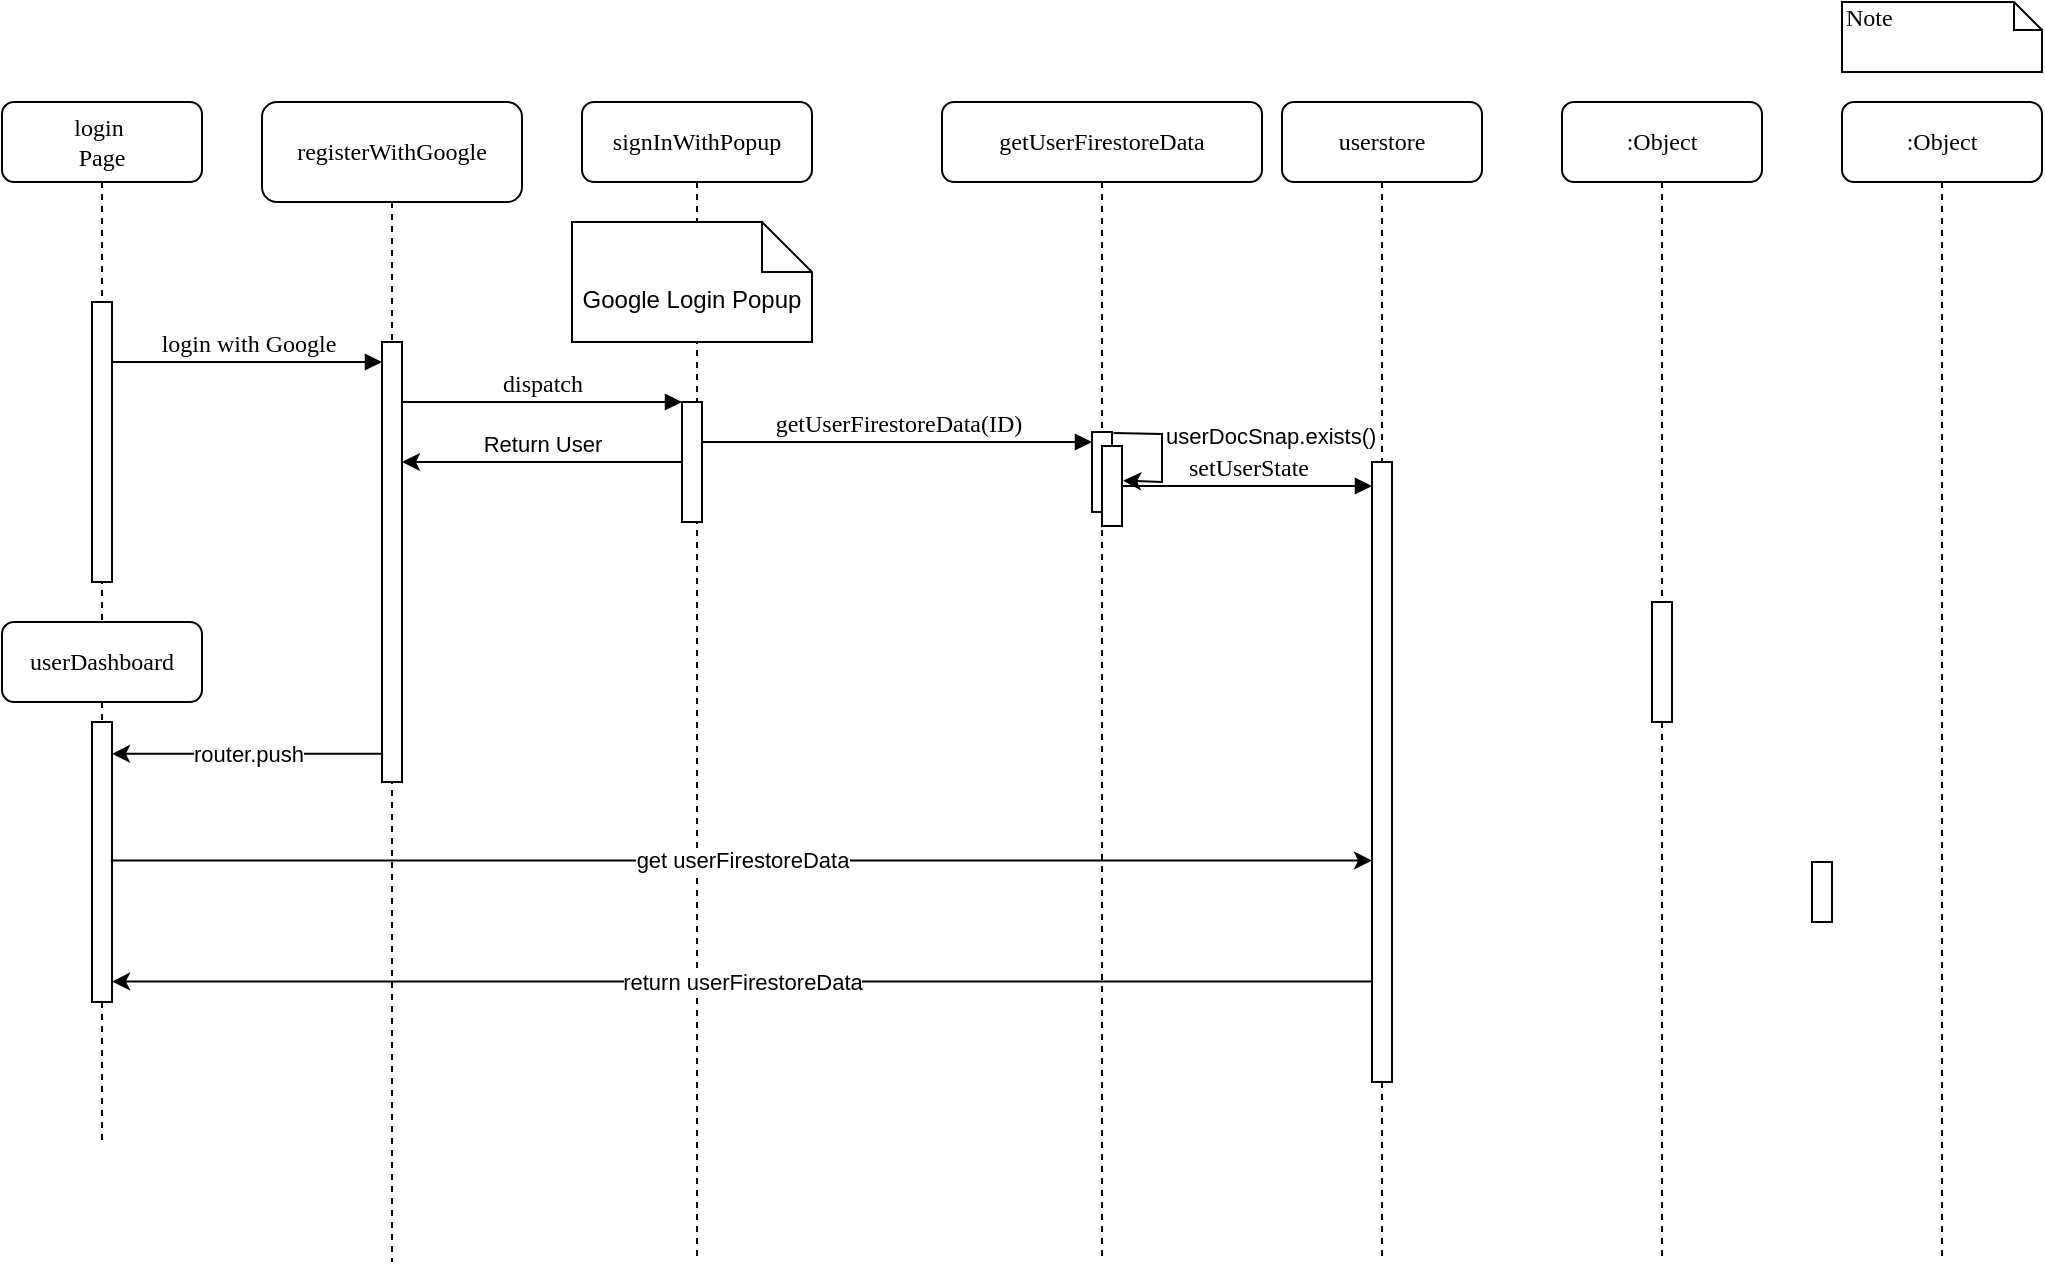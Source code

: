 <mxfile version="20.3.0" type="device"><diagram name="Page-1" id="13e1069c-82ec-6db2-03f1-153e76fe0fe0"><mxGraphModel dx="868" dy="554" grid="1" gridSize="10" guides="1" tooltips="1" connect="1" arrows="1" fold="1" page="1" pageScale="1" pageWidth="1100" pageHeight="850" background="none" math="0" shadow="0"><root><mxCell id="0"/><mxCell id="1" parent="0"/><mxCell id="7baba1c4bc27f4b0-2" value="registerWithGoogle" style="shape=umlLifeline;perimeter=lifelinePerimeter;whiteSpace=wrap;html=1;container=1;collapsible=0;recursiveResize=0;outlineConnect=0;rounded=1;shadow=0;comic=0;labelBackgroundColor=none;strokeWidth=1;fontFamily=Verdana;fontSize=12;align=center;size=50;" parent="1" vertex="1"><mxGeometry x="230" y="80" width="130" height="580" as="geometry"/></mxCell><mxCell id="7baba1c4bc27f4b0-10" value="" style="html=1;points=[];perimeter=orthogonalPerimeter;rounded=0;shadow=0;comic=0;labelBackgroundColor=none;strokeWidth=1;fontFamily=Verdana;fontSize=12;align=center;" parent="7baba1c4bc27f4b0-2" vertex="1"><mxGeometry x="60" y="120" width="10" height="220" as="geometry"/></mxCell><mxCell id="7baba1c4bc27f4b0-3" value="signInWithPopup" style="shape=umlLifeline;perimeter=lifelinePerimeter;whiteSpace=wrap;html=1;container=1;collapsible=0;recursiveResize=0;outlineConnect=0;rounded=1;shadow=0;comic=0;labelBackgroundColor=none;strokeWidth=1;fontFamily=Verdana;fontSize=12;align=center;" parent="1" vertex="1"><mxGeometry x="390" y="80" width="115" height="580" as="geometry"/></mxCell><mxCell id="7baba1c4bc27f4b0-13" value="" style="html=1;points=[];perimeter=orthogonalPerimeter;rounded=0;shadow=0;comic=0;labelBackgroundColor=none;strokeWidth=1;fontFamily=Verdana;fontSize=12;align=center;" parent="7baba1c4bc27f4b0-3" vertex="1"><mxGeometry x="50" y="150" width="10" height="60" as="geometry"/></mxCell><mxCell id="avI7knQxZFmKTAut8q0F-11" value="Google Login Popup&lt;br&gt;" style="shape=note2;boundedLbl=1;whiteSpace=wrap;html=1;size=25;verticalAlign=top;align=center;" vertex="1" parent="7baba1c4bc27f4b0-3"><mxGeometry x="-5" y="60" width="120" height="60" as="geometry"/></mxCell><mxCell id="7baba1c4bc27f4b0-4" value="getUserFirestoreData" style="shape=umlLifeline;perimeter=lifelinePerimeter;whiteSpace=wrap;html=1;container=1;collapsible=0;recursiveResize=0;outlineConnect=0;rounded=1;shadow=0;comic=0;labelBackgroundColor=none;strokeWidth=1;fontFamily=Verdana;fontSize=12;align=center;" parent="1" vertex="1"><mxGeometry x="570" y="80" width="160" height="580" as="geometry"/></mxCell><mxCell id="7baba1c4bc27f4b0-16" value="" style="html=1;points=[];perimeter=orthogonalPerimeter;rounded=0;shadow=0;comic=0;labelBackgroundColor=none;strokeWidth=1;fontFamily=Verdana;fontSize=12;align=center;" parent="7baba1c4bc27f4b0-4" vertex="1"><mxGeometry x="75" y="165" width="10" height="40" as="geometry"/></mxCell><mxCell id="avI7knQxZFmKTAut8q0F-4" value="" style="html=1;points=[];perimeter=orthogonalPerimeter;rounded=0;shadow=0;comic=0;labelBackgroundColor=none;strokeWidth=1;fontFamily=Verdana;fontSize=12;align=center;" vertex="1" parent="7baba1c4bc27f4b0-4"><mxGeometry x="80" y="172" width="10" height="40" as="geometry"/></mxCell><mxCell id="avI7knQxZFmKTAut8q0F-5" value="userDocSnap.exists()" style="endArrow=classic;html=1;rounded=0;exitX=1.081;exitY=0.013;exitDx=0;exitDy=0;exitPerimeter=0;entryX=1.057;entryY=0.433;entryDx=0;entryDy=0;entryPerimeter=0;align=left;verticalAlign=bottom;" edge="1" parent="7baba1c4bc27f4b0-4" source="7baba1c4bc27f4b0-16" target="avI7knQxZFmKTAut8q0F-4"><mxGeometry width="50" height="50" relative="1" as="geometry"><mxPoint x="-50" y="260" as="sourcePoint"/><mxPoint y="210" as="targetPoint"/><Array as="points"><mxPoint x="110" y="166"/><mxPoint x="110" y="190"/></Array></mxGeometry></mxCell><mxCell id="7baba1c4bc27f4b0-5" value="userstore" style="shape=umlLifeline;perimeter=lifelinePerimeter;whiteSpace=wrap;html=1;container=1;collapsible=0;recursiveResize=0;outlineConnect=0;rounded=1;shadow=0;comic=0;labelBackgroundColor=none;strokeWidth=1;fontFamily=Verdana;fontSize=12;align=center;" parent="1" vertex="1"><mxGeometry x="740" y="80" width="100" height="580" as="geometry"/></mxCell><mxCell id="7baba1c4bc27f4b0-19" value="" style="html=1;points=[];perimeter=orthogonalPerimeter;rounded=0;shadow=0;comic=0;labelBackgroundColor=none;strokeWidth=1;fontFamily=Verdana;fontSize=12;align=center;" parent="7baba1c4bc27f4b0-5" vertex="1"><mxGeometry x="45" y="180" width="10" height="310" as="geometry"/></mxCell><mxCell id="7baba1c4bc27f4b0-6" value=":Object" style="shape=umlLifeline;perimeter=lifelinePerimeter;whiteSpace=wrap;html=1;container=1;collapsible=0;recursiveResize=0;outlineConnect=0;rounded=1;shadow=0;comic=0;labelBackgroundColor=none;strokeWidth=1;fontFamily=Verdana;fontSize=12;align=center;" parent="1" vertex="1"><mxGeometry x="880" y="80" width="100" height="580" as="geometry"/></mxCell><mxCell id="7baba1c4bc27f4b0-28" value="" style="html=1;points=[];perimeter=orthogonalPerimeter;rounded=0;shadow=0;comic=0;labelBackgroundColor=none;strokeWidth=1;fontFamily=Verdana;fontSize=12;align=center;" parent="7baba1c4bc27f4b0-6" vertex="1"><mxGeometry x="45" y="250" width="10" height="60" as="geometry"/></mxCell><mxCell id="7baba1c4bc27f4b0-7" value=":Object" style="shape=umlLifeline;perimeter=lifelinePerimeter;whiteSpace=wrap;html=1;container=1;collapsible=0;recursiveResize=0;outlineConnect=0;rounded=1;shadow=0;comic=0;labelBackgroundColor=none;strokeWidth=1;fontFamily=Verdana;fontSize=12;align=center;" parent="1" vertex="1"><mxGeometry x="1020" y="80" width="100" height="580" as="geometry"/></mxCell><mxCell id="7baba1c4bc27f4b0-8" value="login&amp;nbsp;&lt;br&gt;Page" style="shape=umlLifeline;perimeter=lifelinePerimeter;whiteSpace=wrap;html=1;container=1;collapsible=0;recursiveResize=0;outlineConnect=0;rounded=1;shadow=0;comic=0;labelBackgroundColor=none;strokeWidth=1;fontFamily=Verdana;fontSize=12;align=center;" parent="1" vertex="1"><mxGeometry x="100" y="80" width="100" height="260" as="geometry"/></mxCell><mxCell id="7baba1c4bc27f4b0-9" value="" style="html=1;points=[];perimeter=orthogonalPerimeter;rounded=0;shadow=0;comic=0;labelBackgroundColor=none;strokeWidth=1;fontFamily=Verdana;fontSize=12;align=center;" parent="7baba1c4bc27f4b0-8" vertex="1"><mxGeometry x="45" y="100" width="10" height="140" as="geometry"/></mxCell><mxCell id="7baba1c4bc27f4b0-17" value="getUserFirestoreData(ID)" style="html=1;verticalAlign=bottom;endArrow=block;labelBackgroundColor=none;fontFamily=Verdana;fontSize=12;edgeStyle=elbowEdgeStyle;elbow=vertical;" parent="1" source="7baba1c4bc27f4b0-13" target="7baba1c4bc27f4b0-16" edge="1"><mxGeometry relative="1" as="geometry"><mxPoint x="510" y="220" as="sourcePoint"/><Array as="points"><mxPoint x="510" y="250"/><mxPoint x="460" y="220"/></Array></mxGeometry></mxCell><mxCell id="7baba1c4bc27f4b0-20" value="setUserState" style="html=1;verticalAlign=bottom;endArrow=block;labelBackgroundColor=none;fontFamily=Verdana;fontSize=12;edgeStyle=elbowEdgeStyle;elbow=vertical;" parent="1" source="avI7knQxZFmKTAut8q0F-4" target="7baba1c4bc27f4b0-19" edge="1"><mxGeometry relative="1" as="geometry"><mxPoint x="650" y="230" as="sourcePoint"/><Array as="points"><mxPoint x="660" y="280"/></Array></mxGeometry></mxCell><mxCell id="7baba1c4bc27f4b0-25" value="" style="html=1;points=[];perimeter=orthogonalPerimeter;rounded=0;shadow=0;comic=0;labelBackgroundColor=none;strokeColor=#000000;strokeWidth=1;fillColor=#FFFFFF;fontFamily=Verdana;fontSize=12;fontColor=#000000;align=center;" parent="1" vertex="1"><mxGeometry x="1005" y="460" width="10" height="30" as="geometry"/></mxCell><mxCell id="7baba1c4bc27f4b0-11" value="login with Google" style="html=1;verticalAlign=bottom;endArrow=block;labelBackgroundColor=none;fontFamily=Verdana;fontSize=12;edgeStyle=elbowEdgeStyle;elbow=vertical;" parent="1" source="7baba1c4bc27f4b0-9" target="7baba1c4bc27f4b0-10" edge="1"><mxGeometry relative="1" as="geometry"><mxPoint x="220" y="190" as="sourcePoint"/><Array as="points"><mxPoint x="240" y="210"/></Array></mxGeometry></mxCell><mxCell id="7baba1c4bc27f4b0-14" value="dispatch" style="html=1;verticalAlign=bottom;endArrow=block;labelBackgroundColor=none;fontFamily=Verdana;fontSize=12;edgeStyle=elbowEdgeStyle;elbow=vertical;" parent="1" edge="1"><mxGeometry relative="1" as="geometry"><mxPoint x="300" y="230" as="sourcePoint"/><mxPoint x="440" y="230" as="targetPoint"/><Array as="points"><mxPoint x="390" y="230"/><mxPoint x="380" y="232"/></Array></mxGeometry></mxCell><mxCell id="7baba1c4bc27f4b0-46" value="Note" style="shape=note;whiteSpace=wrap;html=1;size=14;verticalAlign=top;align=left;spacingTop=-6;rounded=0;shadow=0;comic=0;labelBackgroundColor=none;strokeWidth=1;fontFamily=Verdana;fontSize=12" parent="1" vertex="1"><mxGeometry x="1020" y="30" width="100" height="35" as="geometry"/></mxCell><mxCell id="avI7knQxZFmKTAut8q0F-3" value="Return User" style="endArrow=classic;html=1;rounded=0;verticalAlign=bottom;" edge="1" parent="1" source="7baba1c4bc27f4b0-13" target="7baba1c4bc27f4b0-10"><mxGeometry width="50" height="50" relative="1" as="geometry"><mxPoint x="460" y="280" as="sourcePoint"/><mxPoint x="510" y="230" as="targetPoint"/></mxGeometry></mxCell><mxCell id="avI7knQxZFmKTAut8q0F-6" value="userDashboard" style="shape=umlLifeline;perimeter=lifelinePerimeter;whiteSpace=wrap;html=1;container=1;collapsible=0;recursiveResize=0;outlineConnect=0;rounded=1;shadow=0;comic=0;labelBackgroundColor=none;strokeWidth=1;fontFamily=Verdana;fontSize=12;align=center;" vertex="1" parent="1"><mxGeometry x="100" y="340" width="100" height="260" as="geometry"/></mxCell><mxCell id="avI7knQxZFmKTAut8q0F-7" value="" style="html=1;points=[];perimeter=orthogonalPerimeter;rounded=0;shadow=0;comic=0;labelBackgroundColor=none;strokeWidth=1;fontFamily=Verdana;fontSize=12;align=center;" vertex="1" parent="avI7knQxZFmKTAut8q0F-6"><mxGeometry x="45" y="50" width="10" height="140" as="geometry"/></mxCell><mxCell id="avI7knQxZFmKTAut8q0F-8" value="router.push" style="endArrow=classic;html=1;rounded=0;exitX=0.057;exitY=0.936;exitDx=0;exitDy=0;exitPerimeter=0;" edge="1" parent="1" source="7baba1c4bc27f4b0-10" target="avI7knQxZFmKTAut8q0F-7"><mxGeometry width="50" height="50" relative="1" as="geometry"><mxPoint x="460" y="270" as="sourcePoint"/><mxPoint x="510" y="220" as="targetPoint"/></mxGeometry></mxCell><mxCell id="avI7knQxZFmKTAut8q0F-9" value="get userFirestoreData" style="endArrow=classic;html=1;rounded=0;exitX=0.938;exitY=0.495;exitDx=0;exitDy=0;exitPerimeter=0;" edge="1" parent="1" source="avI7knQxZFmKTAut8q0F-7" target="7baba1c4bc27f4b0-19"><mxGeometry width="50" height="50" relative="1" as="geometry"><mxPoint x="460" y="350" as="sourcePoint"/><mxPoint x="510" y="300" as="targetPoint"/></mxGeometry></mxCell><mxCell id="avI7knQxZFmKTAut8q0F-10" value="return userFirestoreData" style="endArrow=classic;html=1;rounded=0;exitX=0.033;exitY=0.838;exitDx=0;exitDy=0;exitPerimeter=0;" edge="1" parent="1" source="7baba1c4bc27f4b0-19" target="avI7knQxZFmKTAut8q0F-7"><mxGeometry width="50" height="50" relative="1" as="geometry"><mxPoint x="460" y="430" as="sourcePoint"/><mxPoint x="510" y="380" as="targetPoint"/></mxGeometry></mxCell></root></mxGraphModel></diagram></mxfile>